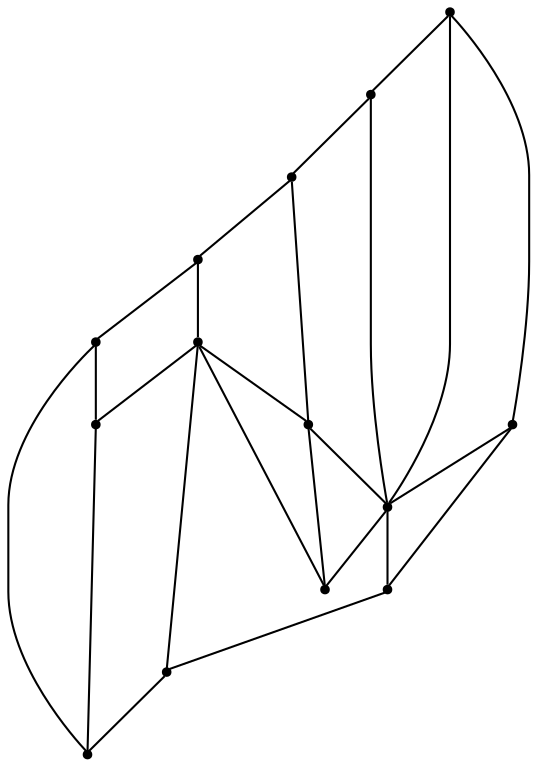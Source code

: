 graph {
  node [shape=point,comment="{\"directed\":false,\"doi\":\"10.1007/978-3-319-50106-2_12\",\"figure\":\"1 (4)\"}"]

  v0 [pos="1573.9570478471067,433.4740489528218"]
  v1 [pos="1503.3290107795392,433.4740489528218"]
  v2 [pos="1644.5787260729044,366.33823624828653"]
  v3 [pos="1644.5850213262565,433.4740489528218"]
  v4 [pos="1644.5787260729044,507.58418562867814"]
  v5 [pos="1573.9538366320126,507.58418562867814"]
  v6 [pos="1573.9538366320126,366.33823624828653"]
  v7 [pos="1499.8431573097578,436.95920792787336"]
  v8 [pos="1503.3311727857408,507.58418562867814"]
  v9 [pos="1432.7073325537413,433.4740489528218"]
  v10 [pos="1432.7053613127928,507.58418562867814"]
  v11 [pos="1432.7053613127928,366.33823624828653"]
  v12 [pos="1362.0826974665208,507.58418562867814"]
  v13 [pos="1362.0826974665208,366.33823624828653"]

  v12 -- v10 [id="-2",pos="1362.0826974665208,507.58418562867814 1432.7053613127928,507.58418562867814 1432.7053613127928,507.58418562867814 1432.7053613127928,507.58418562867814"]
  v10 -- v8 [id="-3",pos="1432.7053613127928,507.58418562867814 1503.3311727857408,507.58418562867814 1503.3311727857408,507.58418562867814 1503.3311727857408,507.58418562867814"]
  v8 -- v5 [id="-4",pos="1503.3311727857408,507.58418562867814 1573.9538366320126,507.58418562867814 1573.9538366320126,507.58418562867814 1573.9538366320126,507.58418562867814"]
  v5 -- v4 [id="-5",pos="1573.9538366320126,507.58418562867814 1644.5787260729044,507.58418562867814 1644.5787260729044,507.58418562867814 1644.5787260729044,507.58418562867814"]
  v12 -- v13 [id="-10",pos="1362.0826974665208,507.58418562867814 1362.0826974665208,366.33823624828653 1362.0826974665208,366.33823624828653 1362.0826974665208,366.33823624828653"]
  v12 -- v9 [id="-211",pos="1362.0826974665208,507.58418562867814 1432.7073325537413,433.4740489528218 1432.7073325537413,433.4740489528218 1432.7073325537413,433.4740489528218"]
  v13 -- v9 [id="-230",pos="1362.0826974665208,366.33823624828653 1432.7073325537413,433.4740489528218 1432.7073325537413,433.4740489528218 1432.7073325537413,433.4740489528218"]
  v13 -- v11 [id="-231",pos="1362.0826974665208,366.33823624828653 1432.7053613127928,366.33823624828653 1432.7053613127928,366.33823624828653 1432.7053613127928,366.33823624828653"]
  v11 -- v6 [id="-232",pos="1432.7053613127928,366.33823624828653 1573.9538366320126,366.33823624828653 1573.9538366320126,366.33823624828653 1573.9538366320126,366.33823624828653"]
  v6 -- v2 [id="-233",pos="1573.9538366320126,366.33823624828653 1644.5787260729044,366.33823624828653 1644.5787260729044,366.33823624828653 1644.5787260729044,366.33823624828653"]
  v9 -- v11 [id="-395",pos="1432.7073325537413,433.4740489528218 1432.7053613127928,366.33823624828653 1432.7053613127928,366.33823624828653 1432.7053613127928,366.33823624828653"]
  v10 -- v9 [id="-425",pos="1432.7053613127928,507.58418562867814 1432.7073325537413,433.4740489528218 1432.7073325537413,433.4740489528218 1432.7073325537413,433.4740489528218"]
  v7 -- v9 [id="-450",pos="1499.8431573097578,436.95920792787336 1432.7073325537413,433.4740489528218 1432.7073325537413,433.4740489528218 1432.7073325537413,433.4740489528218"]
  v9 -- v1 [id="-452",pos="1432.7073325537413,433.4740489528218 1503.3290107795392,433.4740489528218 1503.3290107795392,433.4740489528218 1503.3290107795392,433.4740489528218"]
  v8 -- v7 [id="-466",pos="1503.3311727857408,507.58418562867814 1499.8431573097578,436.95920792787336 1499.8431573097578,436.95920792787336 1499.8431573097578,436.95920792787336"]
  v7 -- v1 [id="-473",pos="1499.8431573097578,436.95920792787336 1503.3290107795392,433.4740489528218 1503.3290107795392,433.4740489528218 1503.3290107795392,433.4740489528218"]
  v1 -- v0 [id="-513",pos="1503.3290107795392,433.4740489528218 1573.9570478471067,433.4740489528218 1573.9570478471067,433.4740489528218 1573.9570478471067,433.4740489528218"]
  v0 -- v7 [id="-514",pos="1573.9570478471067,433.4740489528218 1499.8431573097578,436.95920792787336 1499.8431573097578,436.95920792787336 1499.8431573097578,436.95920792787336"]
  v0 -- v6 [id="-529",pos="1573.9570478471067,433.4740489528218 1573.9538366320126,366.33823624828653 1573.9538366320126,366.33823624828653 1573.9538366320126,366.33823624828653"]
  v5 -- v0 [id="-532",pos="1573.9538366320126,507.58418562867814 1573.9570478471067,433.4740489528218 1573.9570478471067,433.4740489528218 1573.9570478471067,433.4740489528218"]
  v0 -- v3 [id="-583",pos="1573.9570478471067,433.4740489528218 1644.5850213262565,433.4740489528218 1644.5850213262565,433.4740489528218 1644.5850213262565,433.4740489528218"]
  v3 -- v2 [id="-594",pos="1644.5850213262565,433.4740489528218 1644.5787260729044,366.33823624828653 1644.5787260729044,366.33823624828653 1644.5787260729044,366.33823624828653"]
  v4 -- v3 [id="-597",pos="1644.5787260729044,507.58418562867814 1644.5850213262565,433.4740489528218 1644.5850213262565,433.4740489528218 1644.5850213262565,433.4740489528218"]
  v4 -- v2 [id="-620",pos="1644.5787260729044,507.58418562867814 1644.5787260729044,366.33823624828653 1644.5787260729044,366.33823624828653 1644.5787260729044,366.33823624828653"]
}